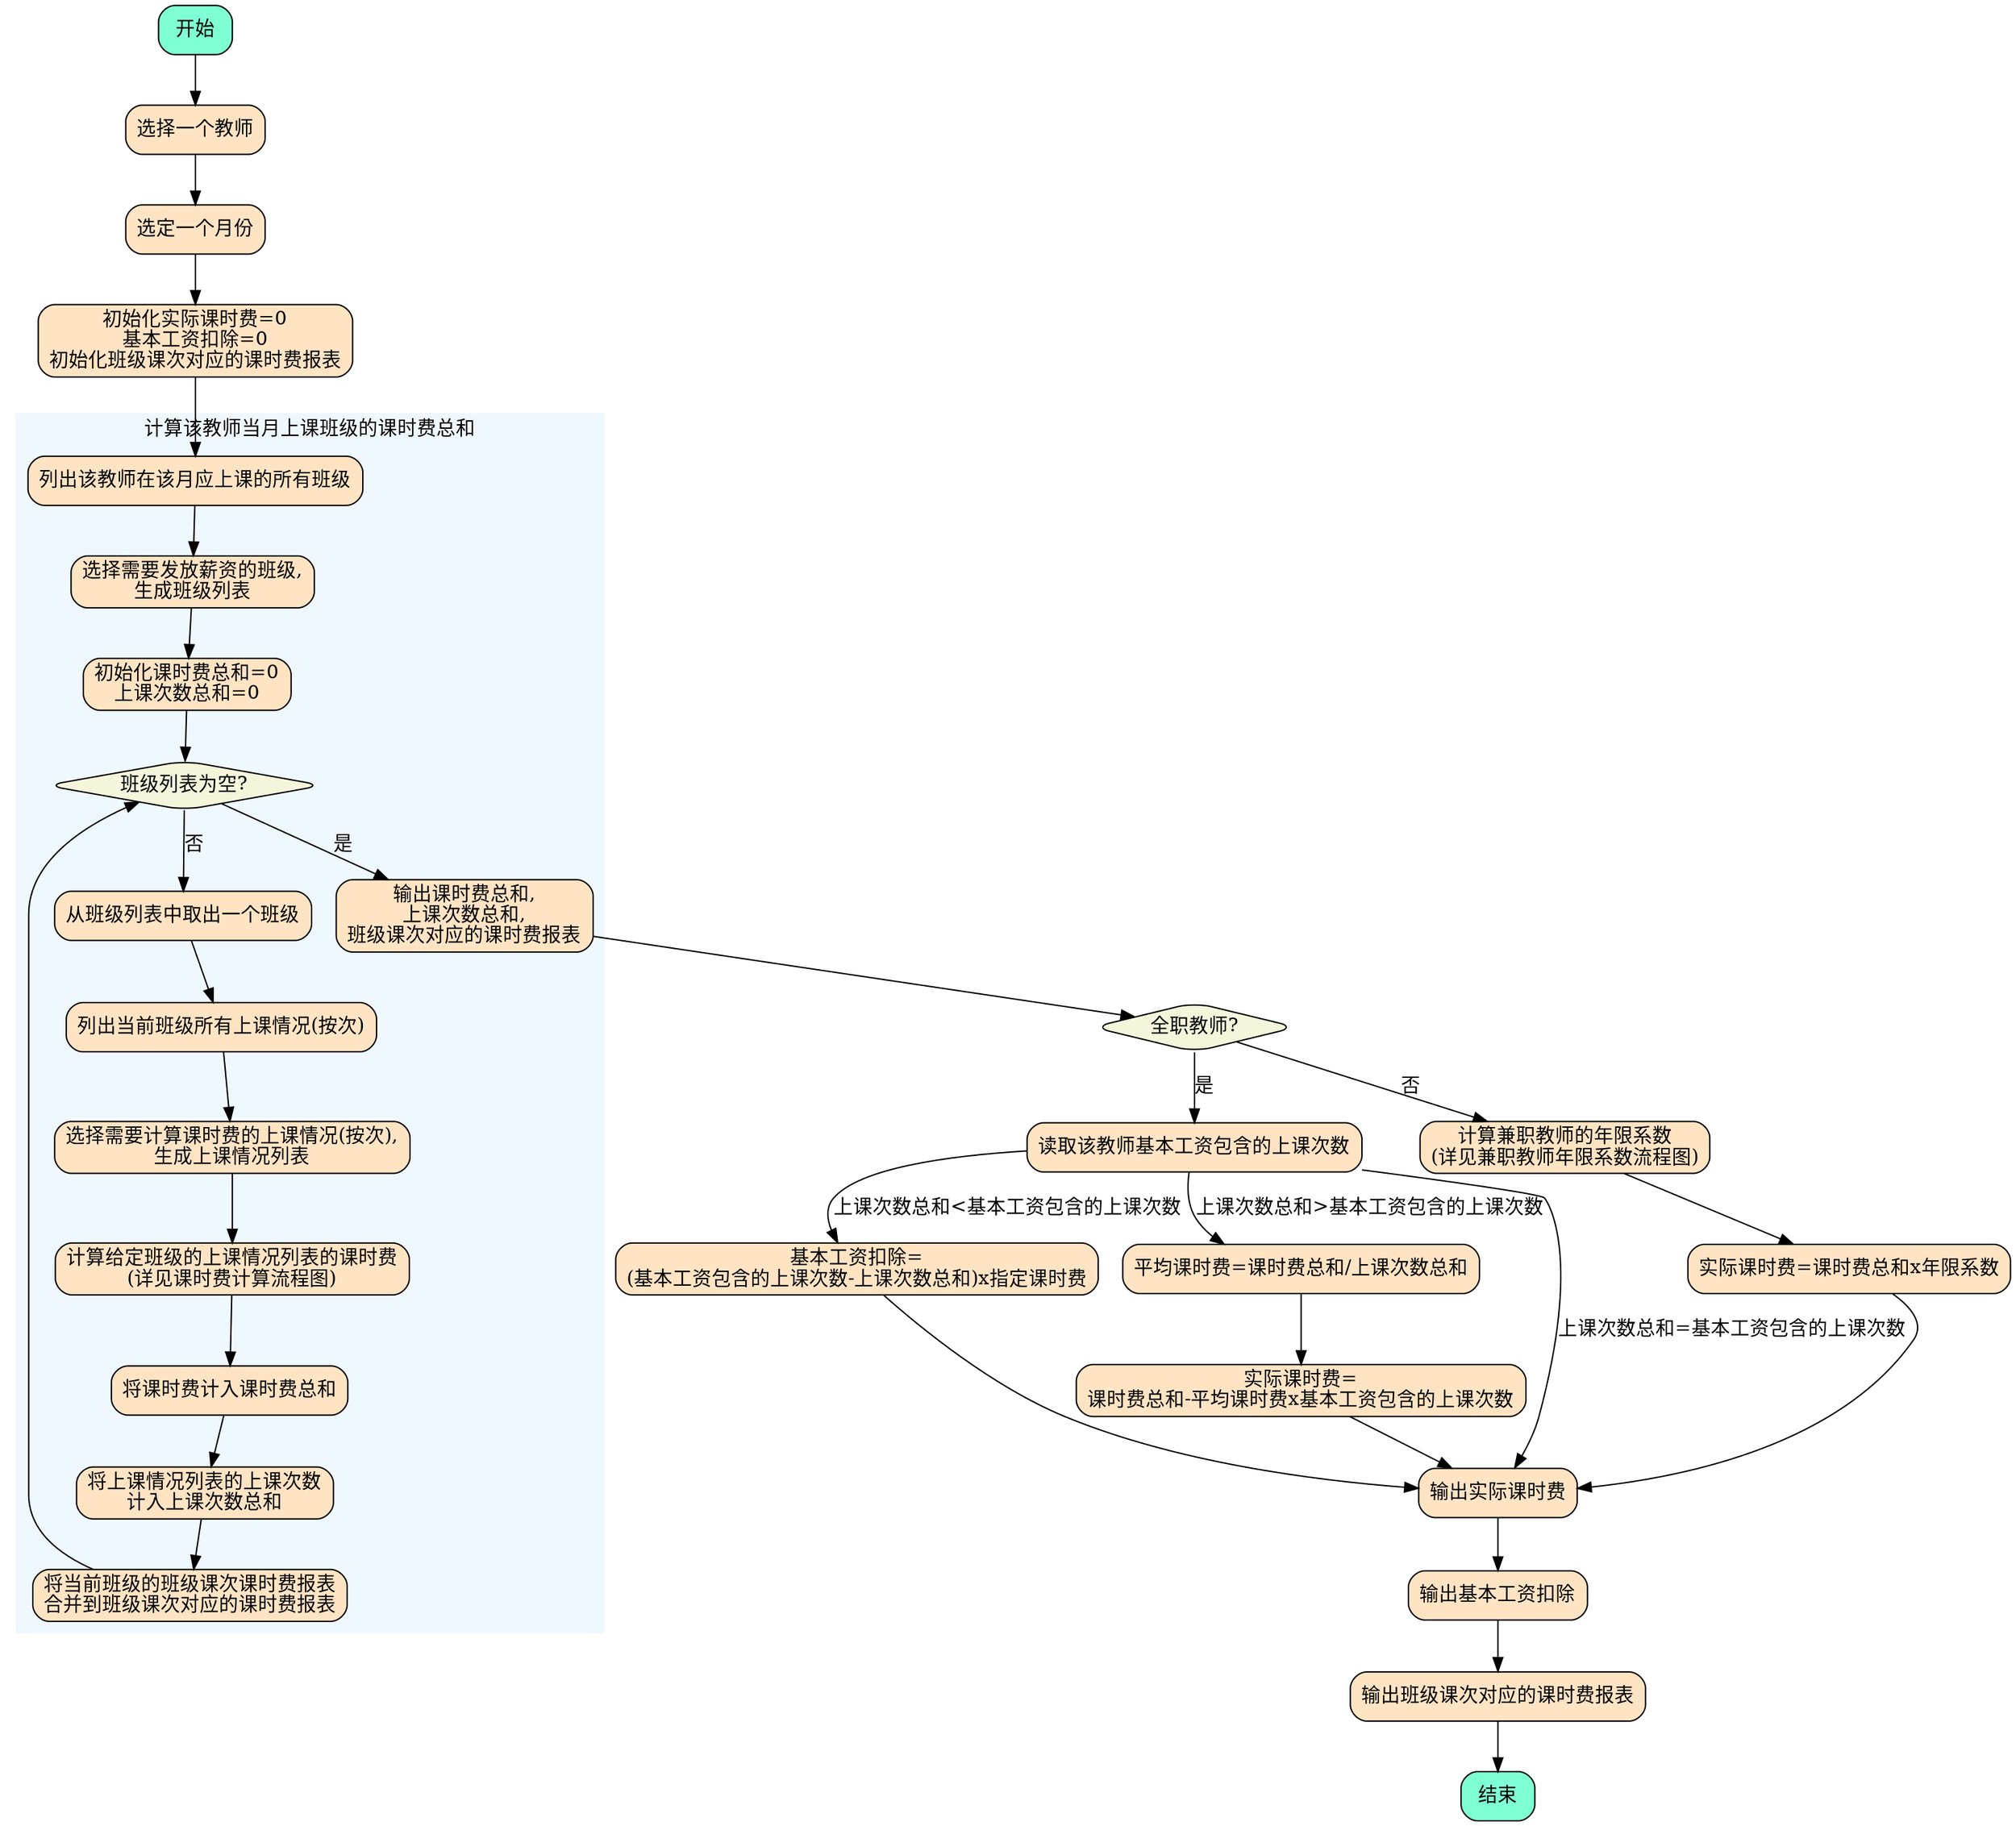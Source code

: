 digraph {
    node [shape="box", style="rounded,filled", fillcolor="aquamarine"]
        start[label="开始"];
        end[label="结束"];

    node [shape="box", style="rounded,filled", fillcolor="bisque"]
        s1[label="选择一个教师"];
        s2[label="选定一个月份"];
        s3[label="初始化实际课时费=0\n基本工资扣除=0\n初始化班级课次对应的课时费报表"];
        s_c1_y1[label="读取该教师基本工资包含的上课次数"];
        s_c1_n1[label="计算兼职教师的年限系数\n(详见兼职教师年限系数流程图)"];
        s_c1_n2[label="实际课时费=课时费总和x年限系数"];
        s_c1_y2_b[label="基本工资扣除=\n(基本工资包含的上课次数-上课次数总和)x指定课时费"];
        s_c1_y2_c1[label="平均课时费=课时费总和/上课次数总和"];
        s_c1_y2_c2[label="实际课时费=\n课时费总和-平均课时费x基本工资包含的上课次数"];
        s_c1_n2[label="实际课时费=课时费总和x年限系数"];
        s4[label="输出实际课时费"];
        s5[label="输出基本工资扣除"];
        s6[label="输出班级课次对应的课时费报表"];

    node [shape="diamond", style="rounded,filled", fillcolor="beige"]
        c1[label="全职教师?"];

    subgraph cluster1 {
        label="计算该教师当月上课班级的课时费总和"
        style="filled";
        color="aliceblue";

        node [shape="box", style="rounded,filled", fillcolor="bisque"]
            sub1_s1[label="列出该教师在该月应上课的所有班级"];
            sub1_s2[label="选择需要发放薪资的班级,\n生成班级列表"];
            sub1_s3[label="初始化课时费总和=0\n上课次数总和=0"];
            sub1_s_c1_y1[label="输出课时费总和,\n上课次数总和,\n班级课次对应的课时费报表"];
            sub1_s_c1_n1[label="从班级列表中取出一个班级"];
            sub1_s_c1_n2[label="列出当前班级所有上课情况(按次)"]
            sub1_s_c1_n3[label="选择需要计算课时费的上课情况(按次),\n生成上课情况列表"];
            sub1_s_c1_n4[label="计算给定班级的上课情况列表的课时费\n(详见课时费计算流程图)"];
            sub1_s_c1_n5[label="将课时费计入课时费总和"];
            sub1_s_c1_n6[label="将上课情况列表的上课次数\n计入上课次数总和"];
            sub1_s_c1_n7[label="将当前班级的班级课次课时费报表\n合并到班级课次对应的课时费报表"];

        node [shape="diamond", style="rounded,filled", fillcolor="beige"]
            sub1_c1[label="班级列表为空?"];

        sub1_s1 -> sub1_s2 -> sub1_s3 -> sub1_c1;

        sub1_c1 -> sub1_s_c1_y1[label="是"];
        sub1_c1 -> sub1_s_c1_n1[label="否"];

        sub1_s_c1_n1 -> sub1_s_c1_n2 -> sub1_s_c1_n3 -> sub1_s_c1_n4 -> sub1_s_c1_n5 -> sub1_s_c1_n6 -> sub1_s_c1_n7;
        sub1_s_c1_n7 -> sub1_c1;
    }
    
    start -> s1 -> s2 -> s3 -> sub1_s1;
    sub1_s_c1_y1 -> c1;
    
    c1 -> s_c1_y1[label="是"];
    c1 -> s_c1_n1[label="否"];

    // 全职教师
    s_c1_y1 -> s4[label="上课次数总和=基本工资包含的上课次数"]; 
    s_c1_y1 -> s_c1_y2_b[label="上课次数总和<基本工资包含的上课次数"];
    s_c1_y1 -> s_c1_y2_c1[label="上课次数总和>基本工资包含的上课次数"];

    s4 -> s5 -> s6 -> end;
    s_c1_y2_b -> s4;
    s_c1_y2_c1 -> s_c1_y2_c2 -> s4;

    // 兼职教师
    s_c1_n1 -> s_c1_n2;
    s_c1_n2 -> s4;
 
    {rank=max end}
}
